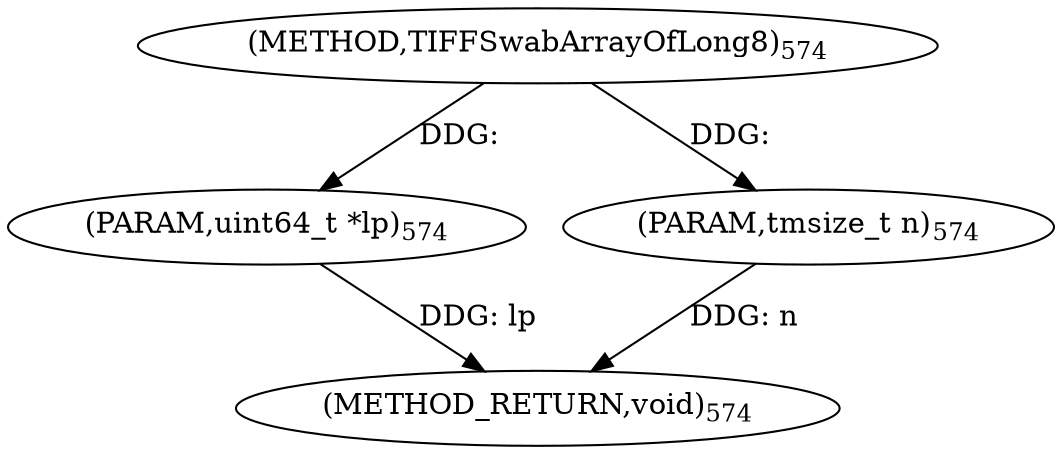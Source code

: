 digraph "TIFFSwabArrayOfLong8" {  
"9240" [label = <(METHOD,TIFFSwabArrayOfLong8)<SUB>574</SUB>> ]
"9243" [label = <(METHOD_RETURN,void)<SUB>574</SUB>> ]
"9241" [label = <(PARAM,uint64_t *lp)<SUB>574</SUB>> ]
"9242" [label = <(PARAM,tmsize_t n)<SUB>574</SUB>> ]
  "9241" -> "9243"  [ label = "DDG: lp"] 
  "9242" -> "9243"  [ label = "DDG: n"] 
  "9240" -> "9241"  [ label = "DDG: "] 
  "9240" -> "9242"  [ label = "DDG: "] 
}
